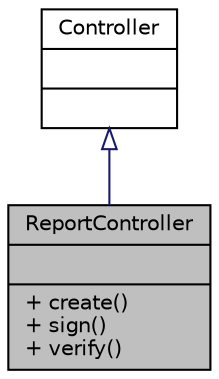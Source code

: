 digraph "ReportController"
{
 // LATEX_PDF_SIZE
  bgcolor="transparent";
  edge [fontname="Helvetica",fontsize="10",labelfontname="Helvetica",labelfontsize="10"];
  node [fontname="Helvetica",fontsize="10",shape=record];
  Node1 [label="{ReportController\n||+ create()\l+ sign()\l+ verify()\l}",height=0.2,width=0.4,color="black", fillcolor="grey75", style="filled", fontcolor="black",tooltip="Gestiona información de reportes de la aplicación."];
  Node2 -> Node1 [dir="back",color="midnightblue",fontsize="10",style="solid",arrowtail="onormal",fontname="Helvetica"];
  Node2 [label="{Controller\n||}",height=0.2,width=0.4,color="black",URL="$d8/d70/classApp_1_1Http_1_1Controllers_1_1Controller.html",tooltip="Controlador principal del framework del cual extienden los demás controladores."];
}
